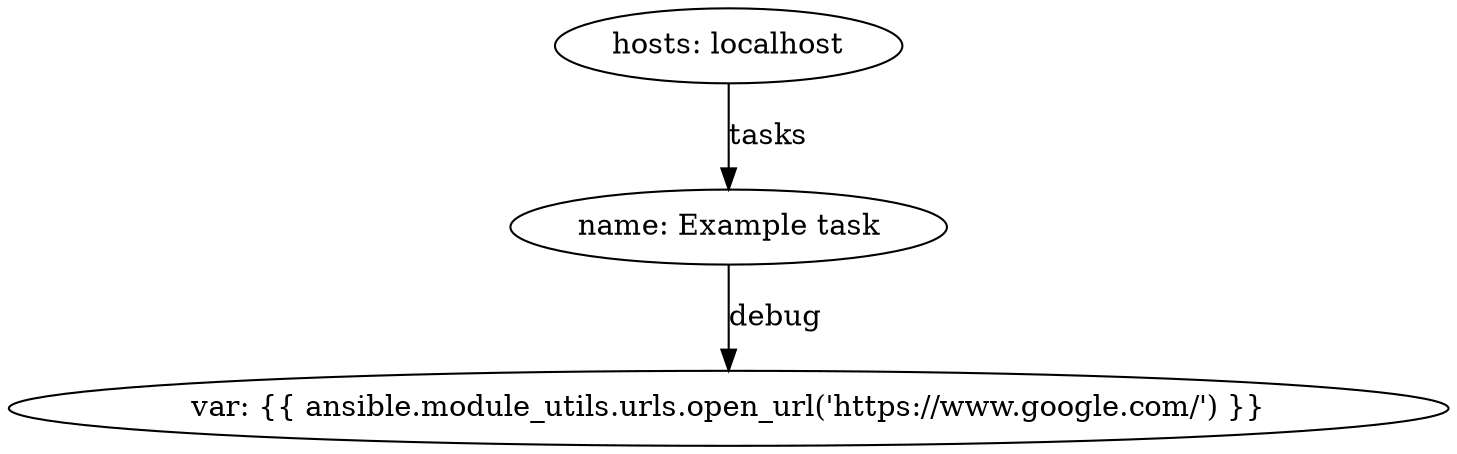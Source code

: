 digraph graphname {
2220 [label="var: {{ ansible.module_utils.urls.open_url('https://www.google.com/') }}\n"];
2219 [label="name: Example task\n"];
2219 -> 2220 [label="debug"];
2218 [label="hosts: localhost\n"];
2218 -> 2219 [label="tasks"];
}
